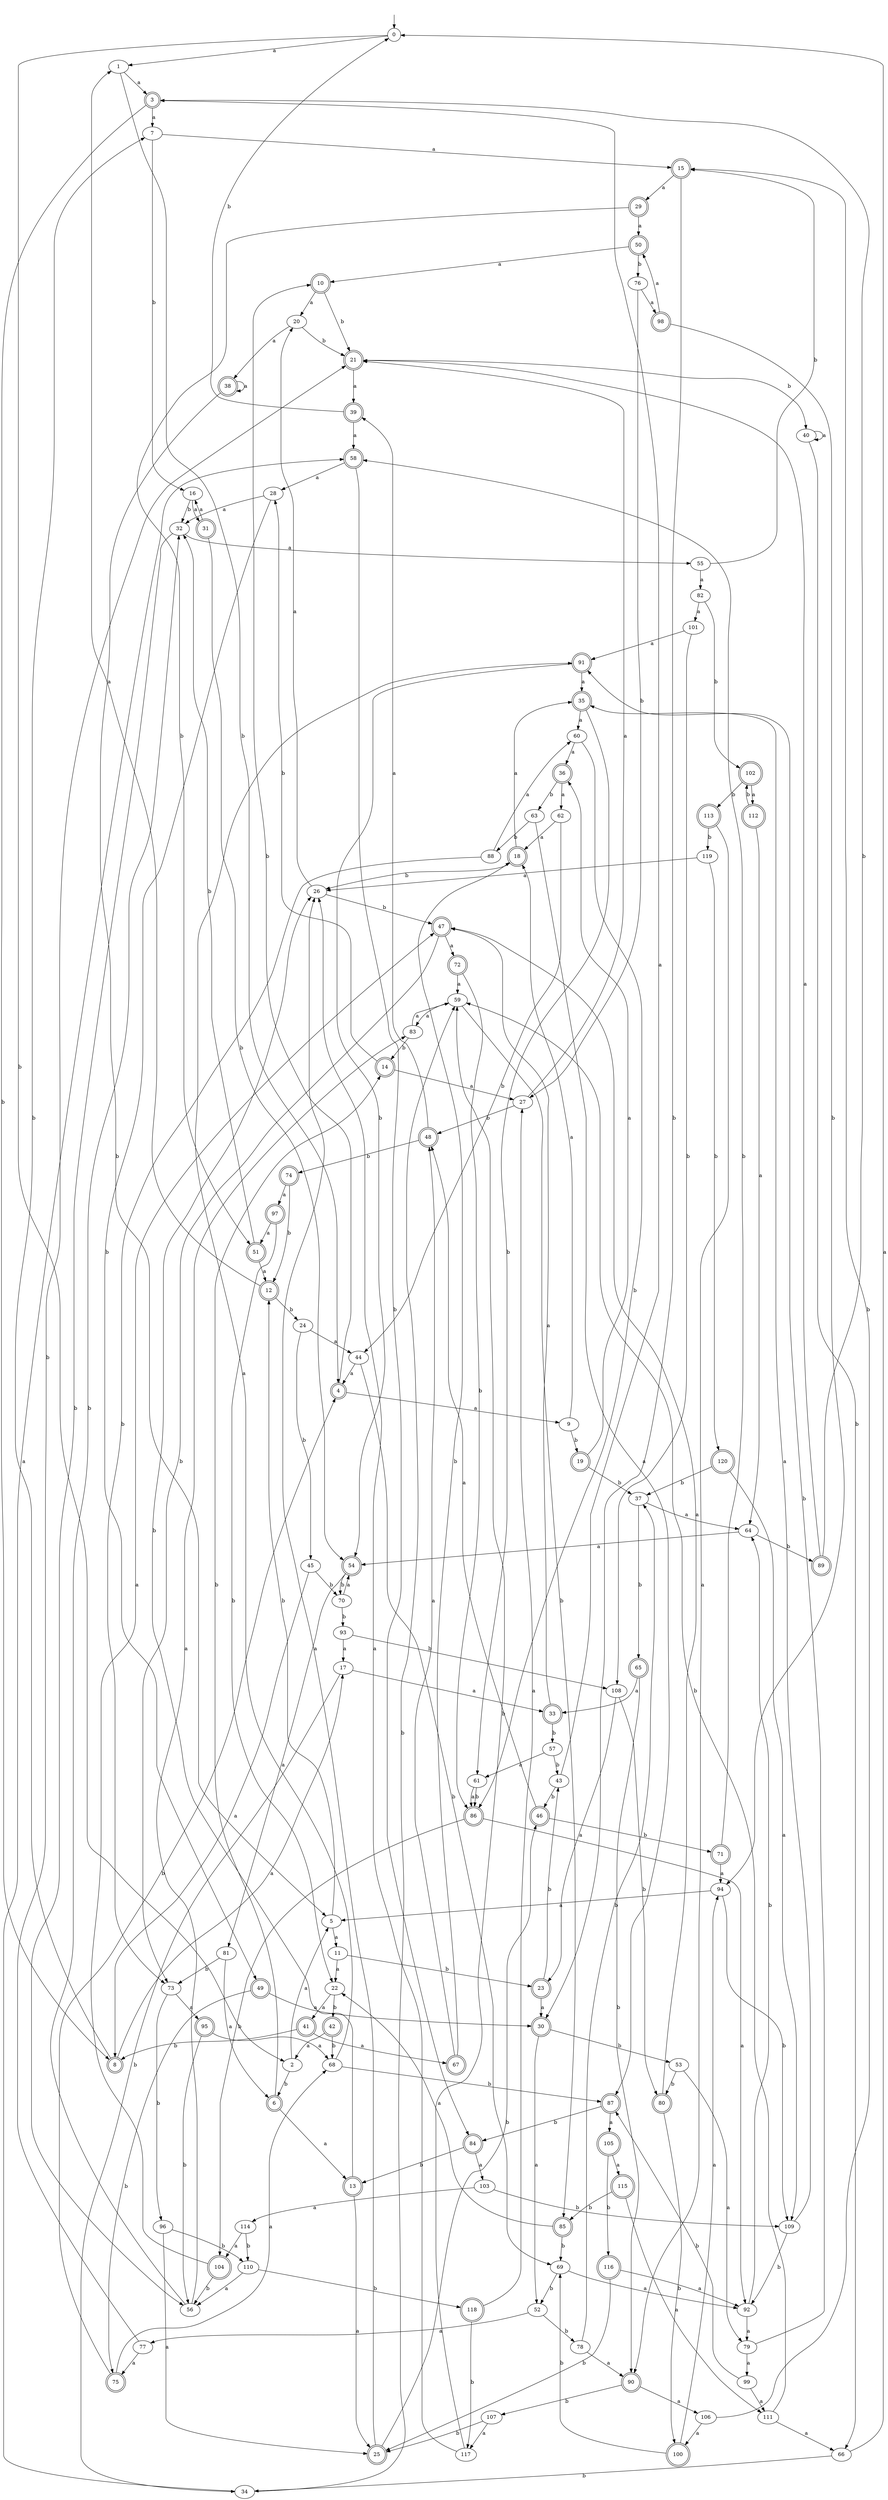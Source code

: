 digraph RandomDFA {
  __start0 [label="", shape=none];
  __start0 -> 0 [label=""];
  0 [shape=circle]
  0 -> 1 [label="a"]
  0 -> 2 [label="b"]
  1
  1 -> 3 [label="a"]
  1 -> 4 [label="b"]
  2
  2 -> 5 [label="a"]
  2 -> 6 [label="b"]
  3 [shape=doublecircle]
  3 -> 7 [label="a"]
  3 -> 8 [label="b"]
  4 [shape=doublecircle]
  4 -> 9 [label="a"]
  4 -> 10 [label="b"]
  5
  5 -> 11 [label="a"]
  5 -> 12 [label="b"]
  6 [shape=doublecircle]
  6 -> 13 [label="a"]
  6 -> 14 [label="b"]
  7
  7 -> 15 [label="a"]
  7 -> 16 [label="b"]
  8 [shape=doublecircle]
  8 -> 17 [label="a"]
  8 -> 7 [label="b"]
  9
  9 -> 18 [label="a"]
  9 -> 19 [label="b"]
  10 [shape=doublecircle]
  10 -> 20 [label="a"]
  10 -> 21 [label="b"]
  11
  11 -> 22 [label="a"]
  11 -> 23 [label="b"]
  12 [shape=doublecircle]
  12 -> 1 [label="a"]
  12 -> 24 [label="b"]
  13 [shape=doublecircle]
  13 -> 25 [label="a"]
  13 -> 26 [label="b"]
  14 [shape=doublecircle]
  14 -> 27 [label="a"]
  14 -> 28 [label="b"]
  15 [shape=doublecircle]
  15 -> 29 [label="a"]
  15 -> 30 [label="b"]
  16
  16 -> 31 [label="a"]
  16 -> 32 [label="b"]
  17
  17 -> 33 [label="a"]
  17 -> 34 [label="b"]
  18 [shape=doublecircle]
  18 -> 35 [label="a"]
  18 -> 26 [label="b"]
  19 [shape=doublecircle]
  19 -> 36 [label="a"]
  19 -> 37 [label="b"]
  20
  20 -> 38 [label="a"]
  20 -> 21 [label="b"]
  21 [shape=doublecircle]
  21 -> 39 [label="a"]
  21 -> 40 [label="b"]
  22
  22 -> 41 [label="a"]
  22 -> 42 [label="b"]
  23 [shape=doublecircle]
  23 -> 30 [label="a"]
  23 -> 43 [label="b"]
  24
  24 -> 44 [label="a"]
  24 -> 45 [label="b"]
  25 [shape=doublecircle]
  25 -> 26 [label="a"]
  25 -> 46 [label="b"]
  26
  26 -> 20 [label="a"]
  26 -> 47 [label="b"]
  27
  27 -> 21 [label="a"]
  27 -> 48 [label="b"]
  28
  28 -> 32 [label="a"]
  28 -> 49 [label="b"]
  29 [shape=doublecircle]
  29 -> 50 [label="a"]
  29 -> 51 [label="b"]
  30 [shape=doublecircle]
  30 -> 52 [label="a"]
  30 -> 53 [label="b"]
  31 [shape=doublecircle]
  31 -> 16 [label="a"]
  31 -> 54 [label="b"]
  32
  32 -> 55 [label="a"]
  32 -> 56 [label="b"]
  33 [shape=doublecircle]
  33 -> 47 [label="a"]
  33 -> 57 [label="b"]
  34
  34 -> 58 [label="a"]
  34 -> 59 [label="b"]
  35 [shape=doublecircle]
  35 -> 60 [label="a"]
  35 -> 61 [label="b"]
  36 [shape=doublecircle]
  36 -> 62 [label="a"]
  36 -> 63 [label="b"]
  37
  37 -> 64 [label="a"]
  37 -> 65 [label="b"]
  38 [shape=doublecircle]
  38 -> 38 [label="a"]
  38 -> 5 [label="b"]
  39 [shape=doublecircle]
  39 -> 58 [label="a"]
  39 -> 0 [label="b"]
  40
  40 -> 40 [label="a"]
  40 -> 66 [label="b"]
  41 [shape=doublecircle]
  41 -> 67 [label="a"]
  41 -> 8 [label="b"]
  42 [shape=doublecircle]
  42 -> 2 [label="a"]
  42 -> 68 [label="b"]
  43
  43 -> 3 [label="a"]
  43 -> 46 [label="b"]
  44
  44 -> 4 [label="a"]
  44 -> 69 [label="b"]
  45
  45 -> 8 [label="a"]
  45 -> 70 [label="b"]
  46 [shape=doublecircle]
  46 -> 48 [label="a"]
  46 -> 71 [label="b"]
  47 [shape=doublecircle]
  47 -> 72 [label="a"]
  47 -> 73 [label="b"]
  48 [shape=doublecircle]
  48 -> 39 [label="a"]
  48 -> 74 [label="b"]
  49 [shape=doublecircle]
  49 -> 30 [label="a"]
  49 -> 75 [label="b"]
  50 [shape=doublecircle]
  50 -> 10 [label="a"]
  50 -> 76 [label="b"]
  51 [shape=doublecircle]
  51 -> 12 [label="a"]
  51 -> 32 [label="b"]
  52
  52 -> 77 [label="a"]
  52 -> 78 [label="b"]
  53
  53 -> 79 [label="a"]
  53 -> 80 [label="b"]
  54 [shape=doublecircle]
  54 -> 81 [label="a"]
  54 -> 70 [label="b"]
  55
  55 -> 82 [label="a"]
  55 -> 15 [label="b"]
  56
  56 -> 83 [label="a"]
  56 -> 32 [label="b"]
  57
  57 -> 61 [label="a"]
  57 -> 43 [label="b"]
  58 [shape=doublecircle]
  58 -> 28 [label="a"]
  58 -> 84 [label="b"]
  59
  59 -> 83 [label="a"]
  59 -> 85 [label="b"]
  60
  60 -> 36 [label="a"]
  60 -> 86 [label="b"]
  61
  61 -> 86 [label="a"]
  61 -> 86 [label="b"]
  62
  62 -> 18 [label="a"]
  62 -> 44 [label="b"]
  63
  63 -> 87 [label="a"]
  63 -> 88 [label="b"]
  64
  64 -> 54 [label="a"]
  64 -> 89 [label="b"]
  65 [shape=doublecircle]
  65 -> 33 [label="a"]
  65 -> 90 [label="b"]
  66
  66 -> 0 [label="a"]
  66 -> 34 [label="b"]
  67 [shape=doublecircle]
  67 -> 48 [label="a"]
  67 -> 18 [label="b"]
  68
  68 -> 91 [label="a"]
  68 -> 87 [label="b"]
  69
  69 -> 92 [label="a"]
  69 -> 52 [label="b"]
  70
  70 -> 54 [label="a"]
  70 -> 93 [label="b"]
  71 [shape=doublecircle]
  71 -> 94 [label="a"]
  71 -> 58 [label="b"]
  72 [shape=doublecircle]
  72 -> 59 [label="a"]
  72 -> 86 [label="b"]
  73
  73 -> 95 [label="a"]
  73 -> 96 [label="b"]
  74 [shape=doublecircle]
  74 -> 97 [label="a"]
  74 -> 12 [label="b"]
  75 [shape=doublecircle]
  75 -> 68 [label="a"]
  75 -> 4 [label="b"]
  76
  76 -> 98 [label="a"]
  76 -> 27 [label="b"]
  77
  77 -> 75 [label="a"]
  77 -> 21 [label="b"]
  78
  78 -> 90 [label="a"]
  78 -> 37 [label="b"]
  79
  79 -> 99 [label="a"]
  79 -> 91 [label="b"]
  80 [shape=doublecircle]
  80 -> 47 [label="a"]
  80 -> 100 [label="b"]
  81
  81 -> 6 [label="a"]
  81 -> 73 [label="b"]
  82
  82 -> 101 [label="a"]
  82 -> 102 [label="b"]
  83
  83 -> 59 [label="a"]
  83 -> 14 [label="b"]
  84 [shape=doublecircle]
  84 -> 103 [label="a"]
  84 -> 13 [label="b"]
  85 [shape=doublecircle]
  85 -> 22 [label="a"]
  85 -> 69 [label="b"]
  86 [shape=doublecircle]
  86 -> 92 [label="a"]
  86 -> 104 [label="b"]
  87 [shape=doublecircle]
  87 -> 105 [label="a"]
  87 -> 84 [label="b"]
  88
  88 -> 60 [label="a"]
  88 -> 73 [label="b"]
  89 [shape=doublecircle]
  89 -> 21 [label="a"]
  89 -> 3 [label="b"]
  90 [shape=doublecircle]
  90 -> 106 [label="a"]
  90 -> 107 [label="b"]
  91 [shape=doublecircle]
  91 -> 35 [label="a"]
  91 -> 54 [label="b"]
  92
  92 -> 79 [label="a"]
  92 -> 64 [label="b"]
  93
  93 -> 17 [label="a"]
  93 -> 108 [label="b"]
  94
  94 -> 5 [label="a"]
  94 -> 109 [label="b"]
  95 [shape=doublecircle]
  95 -> 68 [label="a"]
  95 -> 56 [label="b"]
  96
  96 -> 25 [label="a"]
  96 -> 110 [label="b"]
  97 [shape=doublecircle]
  97 -> 51 [label="a"]
  97 -> 22 [label="b"]
  98 [shape=doublecircle]
  98 -> 50 [label="a"]
  98 -> 94 [label="b"]
  99
  99 -> 111 [label="a"]
  99 -> 87 [label="b"]
  100 [shape=doublecircle]
  100 -> 94 [label="a"]
  100 -> 69 [label="b"]
  101
  101 -> 91 [label="a"]
  101 -> 108 [label="b"]
  102 [shape=doublecircle]
  102 -> 112 [label="a"]
  102 -> 113 [label="b"]
  103
  103 -> 114 [label="a"]
  103 -> 109 [label="b"]
  104 [shape=doublecircle]
  104 -> 47 [label="a"]
  104 -> 56 [label="b"]
  105 [shape=doublecircle]
  105 -> 115 [label="a"]
  105 -> 116 [label="b"]
  106
  106 -> 100 [label="a"]
  106 -> 15 [label="b"]
  107
  107 -> 117 [label="a"]
  107 -> 25 [label="b"]
  108
  108 -> 23 [label="a"]
  108 -> 80 [label="b"]
  109
  109 -> 35 [label="a"]
  109 -> 92 [label="b"]
  110
  110 -> 56 [label="a"]
  110 -> 118 [label="b"]
  111
  111 -> 66 [label="a"]
  111 -> 59 [label="b"]
  112 [shape=doublecircle]
  112 -> 64 [label="a"]
  112 -> 102 [label="b"]
  113 [shape=doublecircle]
  113 -> 90 [label="a"]
  113 -> 119 [label="b"]
  114
  114 -> 104 [label="a"]
  114 -> 110 [label="b"]
  115 [shape=doublecircle]
  115 -> 111 [label="a"]
  115 -> 85 [label="b"]
  116 [shape=doublecircle]
  116 -> 92 [label="a"]
  116 -> 25 [label="b"]
  117
  117 -> 26 [label="a"]
  117 -> 59 [label="b"]
  118 [shape=doublecircle]
  118 -> 27 [label="a"]
  118 -> 117 [label="b"]
  119
  119 -> 26 [label="a"]
  119 -> 120 [label="b"]
  120 [shape=doublecircle]
  120 -> 109 [label="a"]
  120 -> 37 [label="b"]
}
